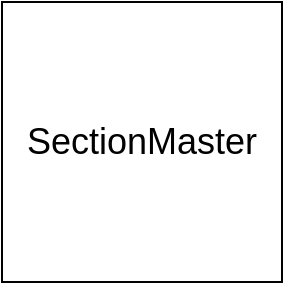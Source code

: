 <mxfile version="22.0.8" type="github">
  <diagram name="第 1 页" id="CvtTZ01UN2oVFVVOZb35">
    <mxGraphModel dx="1674" dy="758" grid="1" gridSize="10" guides="1" tooltips="1" connect="1" arrows="1" fold="1" page="1" pageScale="1" pageWidth="827" pageHeight="1169" math="0" shadow="0">
      <root>
        <mxCell id="0" />
        <mxCell id="1" parent="0" />
        <mxCell id="zVRjzZviDJ7OEcPHvdoy-1" value="&lt;font style=&quot;font-size: 18px;&quot;&gt;SectionMaster&lt;/font&gt;" style="whiteSpace=wrap;html=1;aspect=fixed;" vertex="1" parent="1">
          <mxGeometry x="60" y="60" width="140" height="140" as="geometry" />
        </mxCell>
      </root>
    </mxGraphModel>
  </diagram>
</mxfile>
